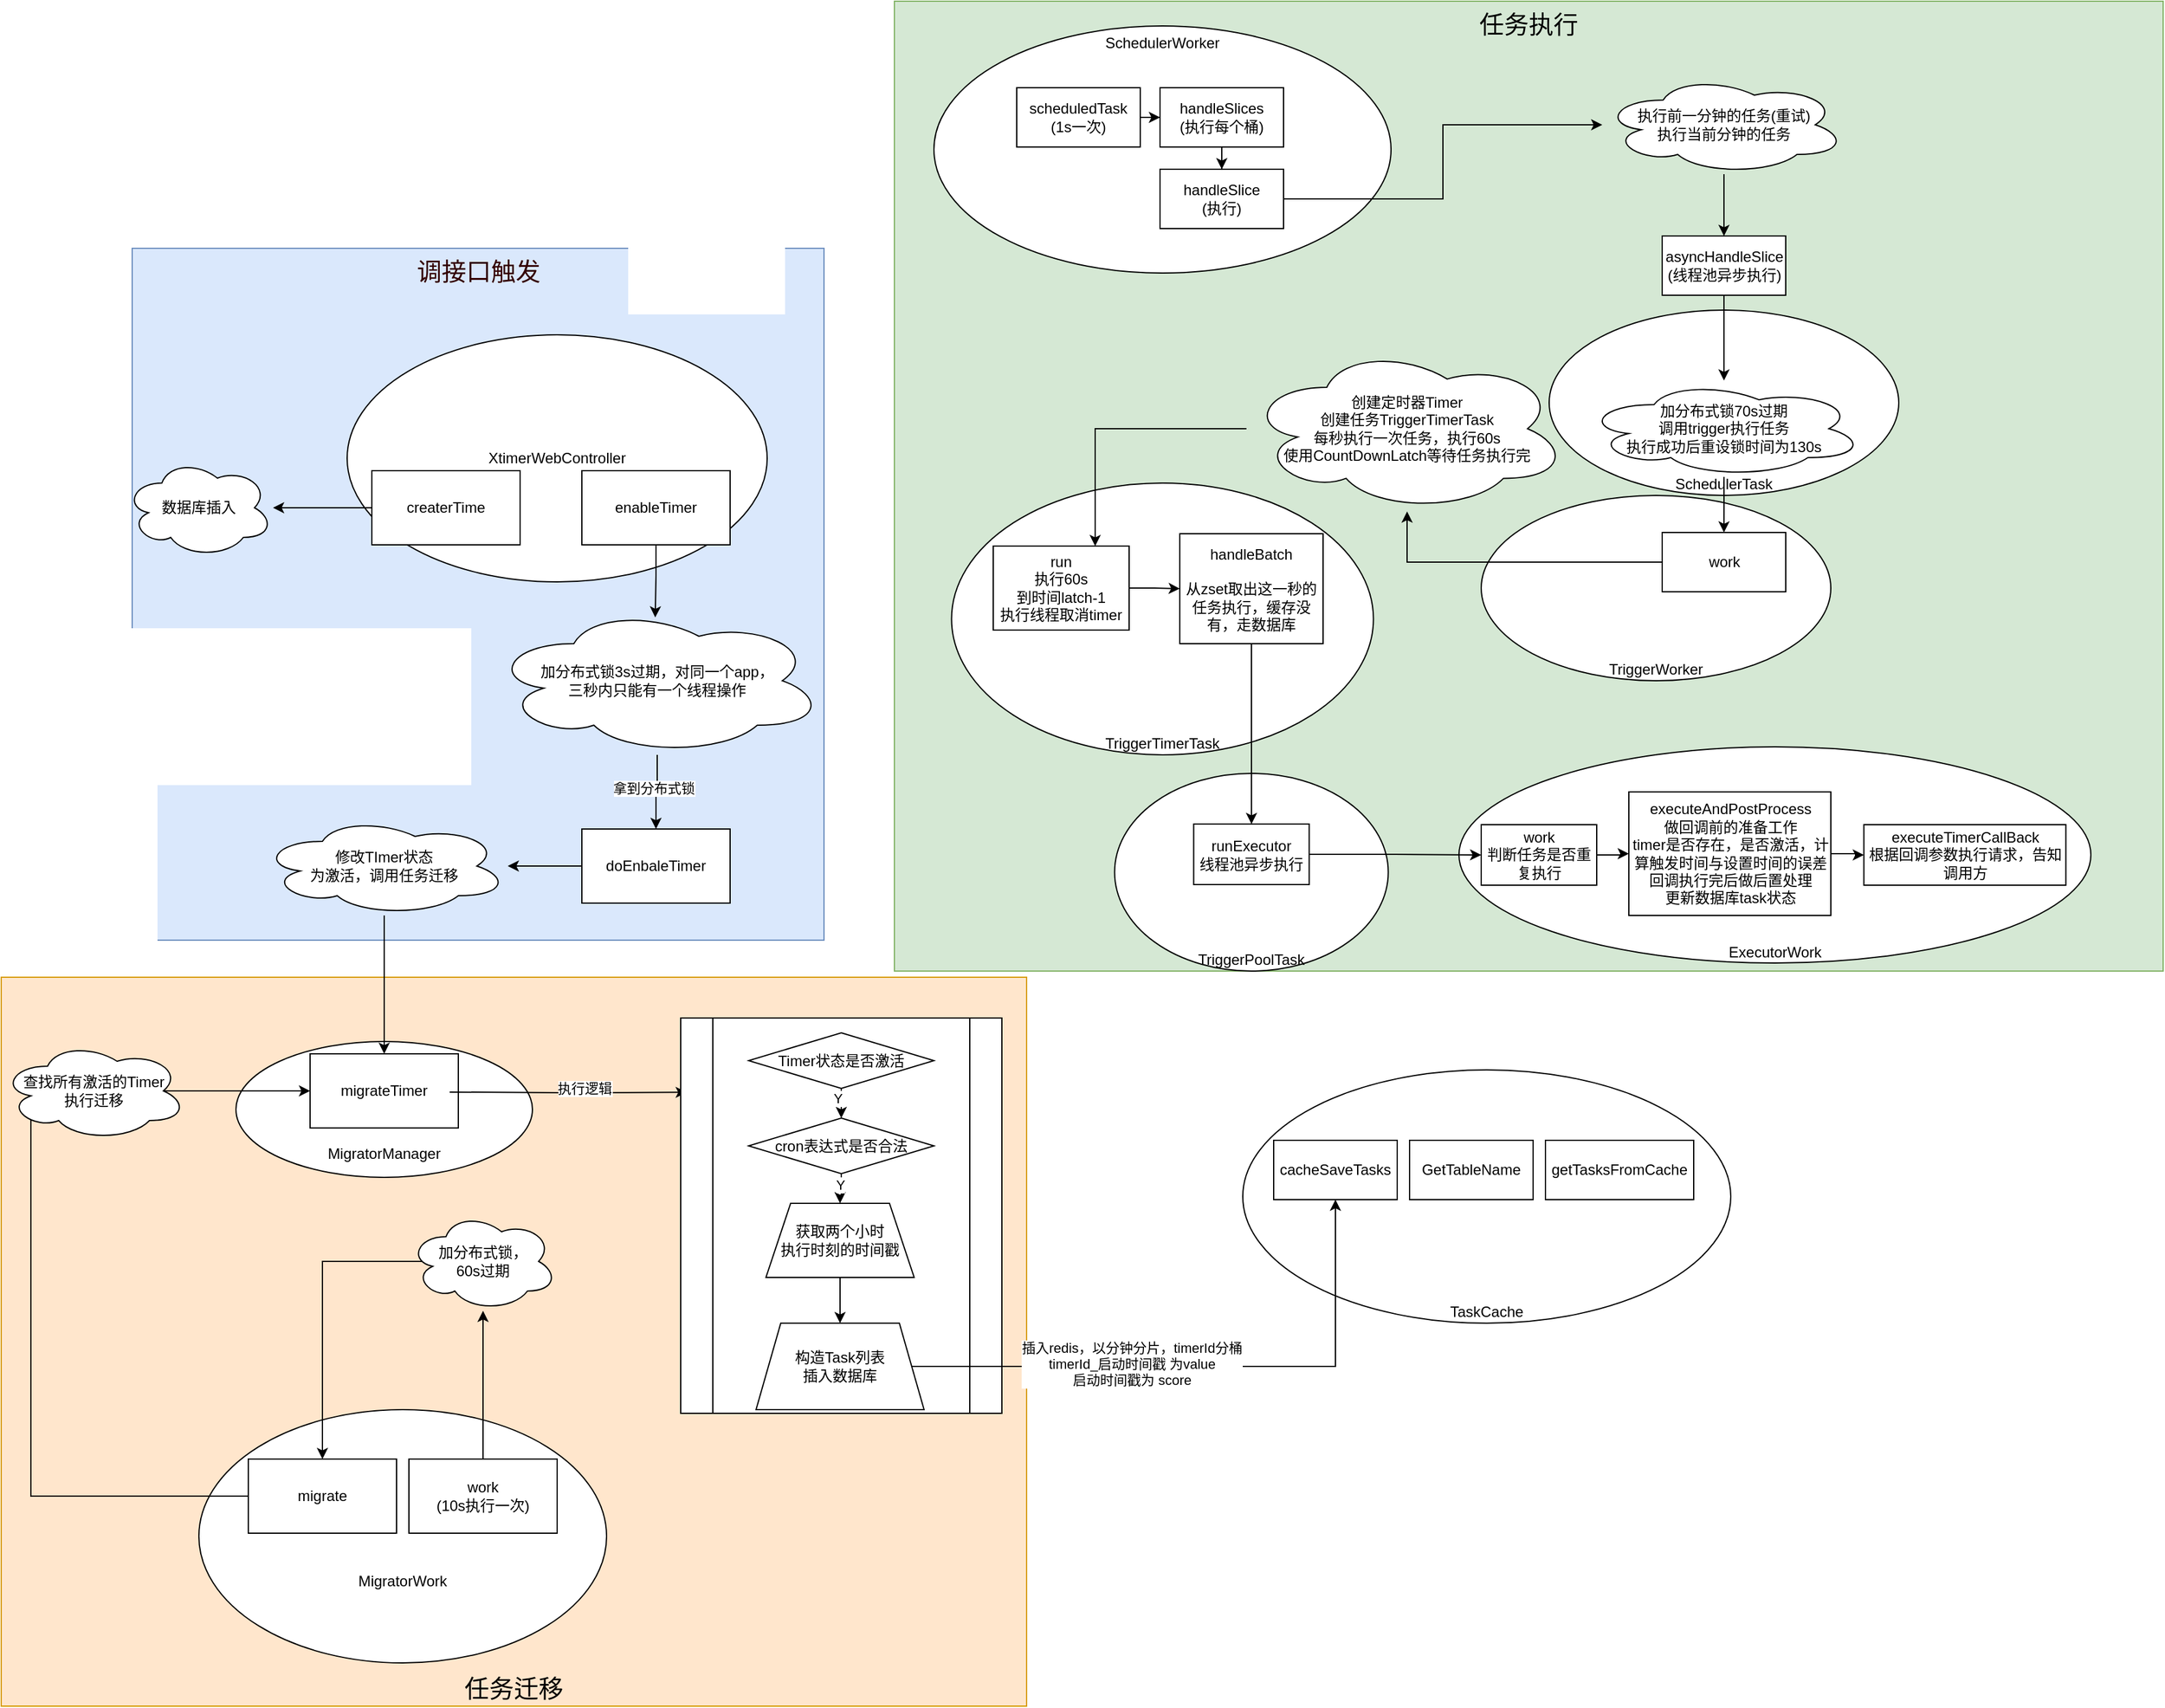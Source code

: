<mxfile version="26.1.0">
  <diagram name="第 1 页" id="JjAhJUpeRirN_-w8hsYV">
    <mxGraphModel dx="2527" dy="2123" grid="1" gridSize="10" guides="1" tooltips="1" connect="1" arrows="1" fold="1" page="1" pageScale="1" pageWidth="827" pageHeight="1169" math="0" shadow="0">
      <root>
        <mxCell id="0" />
        <mxCell id="1" parent="0" />
        <mxCell id="cCkPG6rzrQ6bPVn2WC5E-66" value="任务迁移" style="rounded=0;whiteSpace=wrap;html=1;fillColor=#ffe6cc;strokeColor=#d79b00;verticalAlign=bottom;labelPosition=center;verticalLabelPosition=middle;align=center;fontSize=20;" vertex="1" parent="1">
          <mxGeometry x="-1490" y="660" width="830" height="590" as="geometry" />
        </mxCell>
        <mxCell id="cCkPG6rzrQ6bPVn2WC5E-35" value="调接口触发" style="html=1;aspect=fixed;align=center;labelPosition=center;verticalLabelPosition=middle;verticalAlign=top;fillColor=#dae8fc;strokeColor=#6c8ebf;spacingBottom=10;labelBorderColor=none;fontSize=20;fontColor=light-dark(#330000,#6CA7FF);" vertex="1" parent="1">
          <mxGeometry x="-1384" y="70" width="560" height="560" as="geometry" />
        </mxCell>
        <mxCell id="cCkPG6rzrQ6bPVn2WC5E-31" value="XtimerWebController" style="ellipse;whiteSpace=wrap;html=1;" vertex="1" parent="1">
          <mxGeometry x="-1210" y="140" width="340" height="200" as="geometry" />
        </mxCell>
        <mxCell id="cCkPG6rzrQ6bPVn2WC5E-6" value="&lt;div&gt;&lt;br&gt;&lt;/div&gt;&lt;div&gt;&lt;br&gt;&lt;/div&gt;&lt;div&gt;&lt;br&gt;&lt;/div&gt;&lt;div&gt;&lt;br&gt;&lt;/div&gt;&lt;div&gt;&lt;br&gt;&lt;/div&gt;MigratorManager" style="ellipse;whiteSpace=wrap;html=1;" vertex="1" parent="1">
          <mxGeometry x="-1300" y="712" width="240" height="110" as="geometry" />
        </mxCell>
        <mxCell id="cCkPG6rzrQ6bPVn2WC5E-18" value="" style="edgeStyle=orthogonalEdgeStyle;rounded=0;orthogonalLoop=1;jettySize=auto;html=1;" edge="1" parent="1" source="cCkPG6rzrQ6bPVn2WC5E-7" target="cCkPG6rzrQ6bPVn2WC5E-17">
          <mxGeometry relative="1" as="geometry" />
        </mxCell>
        <mxCell id="cCkPG6rzrQ6bPVn2WC5E-22" value="" style="edgeStyle=orthogonalEdgeStyle;rounded=0;orthogonalLoop=1;jettySize=auto;html=1;entryX=0.494;entryY=0.073;entryDx=0;entryDy=0;entryPerimeter=0;" edge="1" parent="1" source="cCkPG6rzrQ6bPVn2WC5E-8" target="cCkPG6rzrQ6bPVn2WC5E-19">
          <mxGeometry relative="1" as="geometry">
            <mxPoint x="-820" y="280" as="targetPoint" />
          </mxGeometry>
        </mxCell>
        <mxCell id="cCkPG6rzrQ6bPVn2WC5E-17" value="数据库插入" style="ellipse;shape=cloud;whiteSpace=wrap;html=1;rounded=0;" vertex="1" parent="1">
          <mxGeometry x="-1390" y="240" width="120" height="80" as="geometry" />
        </mxCell>
        <mxCell id="cCkPG6rzrQ6bPVn2WC5E-24" value="" style="edgeStyle=orthogonalEdgeStyle;rounded=0;orthogonalLoop=1;jettySize=auto;html=1;" edge="1" parent="1" source="cCkPG6rzrQ6bPVn2WC5E-19" target="cCkPG6rzrQ6bPVn2WC5E-23">
          <mxGeometry relative="1" as="geometry" />
        </mxCell>
        <mxCell id="cCkPG6rzrQ6bPVn2WC5E-25" value="拿到分布式锁" style="edgeLabel;html=1;align=center;verticalAlign=middle;resizable=0;points=[];" vertex="1" connectable="0" parent="cCkPG6rzrQ6bPVn2WC5E-24">
          <mxGeometry x="-0.133" y="-3" relative="1" as="geometry">
            <mxPoint as="offset" />
          </mxGeometry>
        </mxCell>
        <mxCell id="cCkPG6rzrQ6bPVn2WC5E-19" value="加分布式锁3s过期，对同一个app，&lt;div&gt;三秒内只能有一个线程操作&lt;/div&gt;" style="ellipse;shape=cloud;whiteSpace=wrap;html=1;rounded=0;" vertex="1" parent="1">
          <mxGeometry x="-1094" y="360" width="270" height="120" as="geometry" />
        </mxCell>
        <mxCell id="cCkPG6rzrQ6bPVn2WC5E-27" value="" style="edgeStyle=orthogonalEdgeStyle;rounded=0;orthogonalLoop=1;jettySize=auto;html=1;" edge="1" parent="1" source="cCkPG6rzrQ6bPVn2WC5E-23" target="cCkPG6rzrQ6bPVn2WC5E-26">
          <mxGeometry relative="1" as="geometry" />
        </mxCell>
        <mxCell id="cCkPG6rzrQ6bPVn2WC5E-23" value="doEnbaleTimer" style="whiteSpace=wrap;html=1;rounded=0;" vertex="1" parent="1">
          <mxGeometry x="-1020" y="540" width="120" height="60" as="geometry" />
        </mxCell>
        <mxCell id="cCkPG6rzrQ6bPVn2WC5E-34" value="" style="edgeStyle=orthogonalEdgeStyle;rounded=0;orthogonalLoop=1;jettySize=auto;html=1;" edge="1" parent="1" source="cCkPG6rzrQ6bPVn2WC5E-26" target="cCkPG6rzrQ6bPVn2WC5E-32">
          <mxGeometry relative="1" as="geometry" />
        </mxCell>
        <mxCell id="cCkPG6rzrQ6bPVn2WC5E-26" value="修改TImer状态&lt;div&gt;为激活，调用任务迁移&lt;/div&gt;" style="ellipse;shape=cloud;whiteSpace=wrap;html=1;rounded=0;" vertex="1" parent="1">
          <mxGeometry x="-1280" y="530" width="200" height="80" as="geometry" />
        </mxCell>
        <mxCell id="cCkPG6rzrQ6bPVn2WC5E-7" value="createrTime" style="rounded=0;whiteSpace=wrap;html=1;" vertex="1" parent="1">
          <mxGeometry x="-1190" y="250" width="120" height="60" as="geometry" />
        </mxCell>
        <mxCell id="cCkPG6rzrQ6bPVn2WC5E-8" value="enableTimer" style="rounded=0;whiteSpace=wrap;html=1;" vertex="1" parent="1">
          <mxGeometry x="-1020" y="250" width="120" height="60" as="geometry" />
        </mxCell>
        <mxCell id="cCkPG6rzrQ6bPVn2WC5E-32" value="migrateTimer" style="rounded=0;whiteSpace=wrap;html=1;" vertex="1" parent="1">
          <mxGeometry x="-1240" y="722" width="120" height="60" as="geometry" />
        </mxCell>
        <mxCell id="cCkPG6rzrQ6bPVn2WC5E-36" value="&lt;div&gt;&lt;br&gt;&lt;/div&gt;&lt;div&gt;&lt;br&gt;&lt;/div&gt;&lt;div&gt;&lt;br&gt;&lt;/div&gt;&lt;div&gt;&lt;br&gt;&lt;/div&gt;&lt;div&gt;&lt;br&gt;&lt;/div&gt;MigratorWork" style="ellipse;whiteSpace=wrap;html=1;" vertex="1" parent="1">
          <mxGeometry x="-1330" y="1010" width="330" height="205" as="geometry" />
        </mxCell>
        <mxCell id="cCkPG6rzrQ6bPVn2WC5E-40" value="" style="edgeStyle=orthogonalEdgeStyle;rounded=0;orthogonalLoop=1;jettySize=auto;html=1;" edge="1" parent="1" source="cCkPG6rzrQ6bPVn2WC5E-38" target="cCkPG6rzrQ6bPVn2WC5E-39">
          <mxGeometry relative="1" as="geometry" />
        </mxCell>
        <mxCell id="cCkPG6rzrQ6bPVn2WC5E-38" value="work&lt;div&gt;(10s执行一次)&lt;/div&gt;" style="rounded=0;whiteSpace=wrap;html=1;" vertex="1" parent="1">
          <mxGeometry x="-1160" y="1050" width="120" height="60" as="geometry" />
        </mxCell>
        <mxCell id="cCkPG6rzrQ6bPVn2WC5E-43" value="" style="edgeStyle=orthogonalEdgeStyle;rounded=0;orthogonalLoop=1;jettySize=auto;html=1;exitX=0.875;exitY=0.5;exitDx=0;exitDy=0;exitPerimeter=0;" edge="1" parent="1" source="cCkPG6rzrQ6bPVn2WC5E-39" target="cCkPG6rzrQ6bPVn2WC5E-41">
          <mxGeometry relative="1" as="geometry">
            <mxPoint x="-1090" y="833" as="targetPoint" />
          </mxGeometry>
        </mxCell>
        <mxCell id="cCkPG6rzrQ6bPVn2WC5E-39" value="加分布式锁，&lt;div&gt;60s过期&lt;/div&gt;" style="ellipse;shape=cloud;whiteSpace=wrap;html=1;rounded=0;" vertex="1" parent="1">
          <mxGeometry x="-1160" y="850" width="120" height="80" as="geometry" />
        </mxCell>
        <mxCell id="cCkPG6rzrQ6bPVn2WC5E-45" value="" style="edgeStyle=orthogonalEdgeStyle;rounded=0;orthogonalLoop=1;jettySize=auto;html=1;entryX=0.16;entryY=0.55;entryDx=0;entryDy=0;entryPerimeter=0;" edge="1" parent="1" source="cCkPG6rzrQ6bPVn2WC5E-41" target="cCkPG6rzrQ6bPVn2WC5E-44">
          <mxGeometry relative="1" as="geometry">
            <mxPoint x="-1520" y="732" as="targetPoint" />
          </mxGeometry>
        </mxCell>
        <mxCell id="cCkPG6rzrQ6bPVn2WC5E-41" value="migrate" style="rounded=0;whiteSpace=wrap;html=1;" vertex="1" parent="1">
          <mxGeometry x="-1290" y="1050" width="120" height="60" as="geometry" />
        </mxCell>
        <mxCell id="cCkPG6rzrQ6bPVn2WC5E-46" value="" style="edgeStyle=orthogonalEdgeStyle;rounded=0;orthogonalLoop=1;jettySize=auto;html=1;exitX=0.875;exitY=0.5;exitDx=0;exitDy=0;exitPerimeter=0;" edge="1" parent="1" source="cCkPG6rzrQ6bPVn2WC5E-44" target="cCkPG6rzrQ6bPVn2WC5E-32">
          <mxGeometry relative="1" as="geometry" />
        </mxCell>
        <mxCell id="cCkPG6rzrQ6bPVn2WC5E-44" value="查找所有激活的Timer&lt;div&gt;&lt;span style=&quot;background-color: transparent; color: light-dark(rgb(0, 0, 0), rgb(255, 255, 255));&quot;&gt;执行迁移&lt;/span&gt;&lt;/div&gt;" style="ellipse;shape=cloud;whiteSpace=wrap;html=1;rounded=0;" vertex="1" parent="1">
          <mxGeometry x="-1490" y="712" width="150" height="80" as="geometry" />
        </mxCell>
        <mxCell id="cCkPG6rzrQ6bPVn2WC5E-62" value="" style="edgeStyle=orthogonalEdgeStyle;rounded=0;orthogonalLoop=1;jettySize=auto;html=1;entryX=0.019;entryY=0.188;entryDx=0;entryDy=0;entryPerimeter=0;" edge="1" parent="1" target="cCkPG6rzrQ6bPVn2WC5E-47">
          <mxGeometry relative="1" as="geometry">
            <mxPoint x="-1127.0" y="752.966" as="sourcePoint" />
            <mxPoint x="-1023.82" y="757" as="targetPoint" />
          </mxGeometry>
        </mxCell>
        <mxCell id="cCkPG6rzrQ6bPVn2WC5E-64" value="执行逻辑" style="edgeLabel;html=1;align=center;verticalAlign=middle;resizable=0;points=[];" vertex="1" connectable="0" parent="cCkPG6rzrQ6bPVn2WC5E-62">
          <mxGeometry x="0.132" y="3" relative="1" as="geometry">
            <mxPoint as="offset" />
          </mxGeometry>
        </mxCell>
        <mxCell id="cCkPG6rzrQ6bPVn2WC5E-47" value="" style="shape=process;whiteSpace=wrap;html=1;backgroundOutline=1;" vertex="1" parent="1">
          <mxGeometry x="-940" y="693" width="260" height="320" as="geometry" />
        </mxCell>
        <mxCell id="cCkPG6rzrQ6bPVn2WC5E-54" value="" style="edgeStyle=orthogonalEdgeStyle;rounded=0;orthogonalLoop=1;jettySize=auto;html=1;" edge="1" parent="1" source="cCkPG6rzrQ6bPVn2WC5E-48" target="cCkPG6rzrQ6bPVn2WC5E-53">
          <mxGeometry relative="1" as="geometry" />
        </mxCell>
        <mxCell id="cCkPG6rzrQ6bPVn2WC5E-55" value="Y" style="edgeLabel;html=1;align=center;verticalAlign=middle;resizable=0;points=[];" vertex="1" connectable="0" parent="cCkPG6rzrQ6bPVn2WC5E-54">
          <mxGeometry x="-0.716" y="-3" relative="1" as="geometry">
            <mxPoint as="offset" />
          </mxGeometry>
        </mxCell>
        <mxCell id="cCkPG6rzrQ6bPVn2WC5E-48" value="Timer状态是否激活" style="rhombus;whiteSpace=wrap;html=1;" vertex="1" parent="1">
          <mxGeometry x="-885" y="705" width="150" height="45" as="geometry" />
        </mxCell>
        <mxCell id="cCkPG6rzrQ6bPVn2WC5E-57" value="" style="edgeStyle=orthogonalEdgeStyle;rounded=0;orthogonalLoop=1;jettySize=auto;html=1;" edge="1" parent="1" source="cCkPG6rzrQ6bPVn2WC5E-53" target="cCkPG6rzrQ6bPVn2WC5E-56">
          <mxGeometry relative="1" as="geometry" />
        </mxCell>
        <mxCell id="cCkPG6rzrQ6bPVn2WC5E-58" value="Y" style="edgeLabel;html=1;align=center;verticalAlign=middle;resizable=0;points=[];" vertex="1" connectable="0" parent="cCkPG6rzrQ6bPVn2WC5E-57">
          <mxGeometry x="-0.328" y="-1" relative="1" as="geometry">
            <mxPoint as="offset" />
          </mxGeometry>
        </mxCell>
        <mxCell id="cCkPG6rzrQ6bPVn2WC5E-53" value="cron表达式是否合法" style="rhombus;whiteSpace=wrap;html=1;" vertex="1" parent="1">
          <mxGeometry x="-885" y="774" width="150" height="45" as="geometry" />
        </mxCell>
        <mxCell id="cCkPG6rzrQ6bPVn2WC5E-60" value="" style="edgeStyle=orthogonalEdgeStyle;rounded=0;orthogonalLoop=1;jettySize=auto;html=1;" edge="1" parent="1" source="cCkPG6rzrQ6bPVn2WC5E-56" target="cCkPG6rzrQ6bPVn2WC5E-59">
          <mxGeometry relative="1" as="geometry" />
        </mxCell>
        <mxCell id="cCkPG6rzrQ6bPVn2WC5E-56" value="获取两个小时&lt;div&gt;执行时刻的时间戳&lt;/div&gt;" style="shape=trapezoid;perimeter=trapezoidPerimeter;whiteSpace=wrap;html=1;fixedSize=1;" vertex="1" parent="1">
          <mxGeometry x="-871" y="843" width="120" height="60" as="geometry" />
        </mxCell>
        <mxCell id="cCkPG6rzrQ6bPVn2WC5E-59" value="构造Task列表&lt;div&gt;插入数据库&lt;/div&gt;" style="shape=trapezoid;perimeter=trapezoidPerimeter;whiteSpace=wrap;html=1;fixedSize=1;" vertex="1" parent="1">
          <mxGeometry x="-879" y="940" width="136" height="70" as="geometry" />
        </mxCell>
        <mxCell id="cCkPG6rzrQ6bPVn2WC5E-67" value="任务执行" style="rounded=0;whiteSpace=wrap;html=1;fillColor=#d5e8d4;strokeColor=#82b366;verticalAlign=top;labelPosition=center;verticalLabelPosition=middle;align=center;fontSize=20;" vertex="1" parent="1">
          <mxGeometry x="-767" y="-130" width="1027" height="785" as="geometry" />
        </mxCell>
        <mxCell id="cCkPG6rzrQ6bPVn2WC5E-68" value="SchedulerWorker" style="ellipse;whiteSpace=wrap;html=1;verticalAlign=top;" vertex="1" parent="1">
          <mxGeometry x="-735" y="-110" width="370" height="200" as="geometry" />
        </mxCell>
        <mxCell id="cCkPG6rzrQ6bPVn2WC5E-69" value="TaskCache" style="ellipse;whiteSpace=wrap;html=1;verticalAlign=bottom;" vertex="1" parent="1">
          <mxGeometry x="-485" y="735" width="395" height="205" as="geometry" />
        </mxCell>
        <mxCell id="cCkPG6rzrQ6bPVn2WC5E-70" value="cacheSaveTasks" style="rounded=0;whiteSpace=wrap;html=1;" vertex="1" parent="1">
          <mxGeometry x="-460" y="792" width="100" height="48" as="geometry" />
        </mxCell>
        <mxCell id="cCkPG6rzrQ6bPVn2WC5E-71" value="GetTableName" style="rounded=0;whiteSpace=wrap;html=1;" vertex="1" parent="1">
          <mxGeometry x="-350" y="792" width="100" height="48" as="geometry" />
        </mxCell>
        <mxCell id="cCkPG6rzrQ6bPVn2WC5E-72" value="getTasksFromCache" style="rounded=0;whiteSpace=wrap;html=1;" vertex="1" parent="1">
          <mxGeometry x="-240" y="792" width="120" height="48" as="geometry" />
        </mxCell>
        <mxCell id="cCkPG6rzrQ6bPVn2WC5E-74" value="" style="edgeStyle=orthogonalEdgeStyle;rounded=0;orthogonalLoop=1;jettySize=auto;html=1;" edge="1" parent="1" source="cCkPG6rzrQ6bPVn2WC5E-59" target="cCkPG6rzrQ6bPVn2WC5E-70">
          <mxGeometry relative="1" as="geometry">
            <mxPoint x="-653.0" y="975" as="targetPoint" />
          </mxGeometry>
        </mxCell>
        <mxCell id="cCkPG6rzrQ6bPVn2WC5E-75" value="插入redis，以分钟分片，timerId分桶&lt;div&gt;timerId_启动时间戳 为value&lt;/div&gt;&lt;div&gt;启动时间戳为 score&lt;/div&gt;" style="edgeLabel;html=1;align=center;verticalAlign=middle;resizable=0;points=[];" vertex="1" connectable="0" parent="cCkPG6rzrQ6bPVn2WC5E-74">
          <mxGeometry x="-0.258" y="2" relative="1" as="geometry">
            <mxPoint as="offset" />
          </mxGeometry>
        </mxCell>
        <mxCell id="cCkPG6rzrQ6bPVn2WC5E-80" value="" style="edgeStyle=orthogonalEdgeStyle;rounded=0;orthogonalLoop=1;jettySize=auto;html=1;" edge="1" parent="1" source="cCkPG6rzrQ6bPVn2WC5E-76" target="cCkPG6rzrQ6bPVn2WC5E-77">
          <mxGeometry relative="1" as="geometry">
            <mxPoint x="-630" y="278" as="targetPoint" />
          </mxGeometry>
        </mxCell>
        <mxCell id="cCkPG6rzrQ6bPVn2WC5E-76" value="scheduledTask&lt;div&gt;(1s一次)&lt;/div&gt;" style="rounded=0;whiteSpace=wrap;html=1;" vertex="1" parent="1">
          <mxGeometry x="-668" y="-60" width="100" height="48" as="geometry" />
        </mxCell>
        <mxCell id="cCkPG6rzrQ6bPVn2WC5E-82" value="" style="edgeStyle=orthogonalEdgeStyle;rounded=0;orthogonalLoop=1;jettySize=auto;html=1;" edge="1" parent="1" source="cCkPG6rzrQ6bPVn2WC5E-77" target="cCkPG6rzrQ6bPVn2WC5E-78">
          <mxGeometry relative="1" as="geometry">
            <mxPoint x="-520" y="278" as="targetPoint" />
          </mxGeometry>
        </mxCell>
        <mxCell id="cCkPG6rzrQ6bPVn2WC5E-77" value="handleSlices&lt;br&gt;&lt;div&gt;(执行每个桶)&lt;/div&gt;" style="rounded=0;whiteSpace=wrap;html=1;" vertex="1" parent="1">
          <mxGeometry x="-552" y="-60" width="100" height="48" as="geometry" />
        </mxCell>
        <mxCell id="cCkPG6rzrQ6bPVn2WC5E-84" value="" style="edgeStyle=orthogonalEdgeStyle;rounded=0;orthogonalLoop=1;jettySize=auto;html=1;" edge="1" parent="1" source="cCkPG6rzrQ6bPVn2WC5E-78" target="cCkPG6rzrQ6bPVn2WC5E-83">
          <mxGeometry relative="1" as="geometry" />
        </mxCell>
        <mxCell id="cCkPG6rzrQ6bPVn2WC5E-78" value="handleSlice&lt;br&gt;&lt;div&gt;(执行)&lt;/div&gt;" style="rounded=0;whiteSpace=wrap;html=1;" vertex="1" parent="1">
          <mxGeometry x="-552" y="6" width="100" height="48" as="geometry" />
        </mxCell>
        <mxCell id="cCkPG6rzrQ6bPVn2WC5E-83" value="执行前一分钟的任务(重试)&lt;div&gt;执行当前分钟的任务&lt;/div&gt;" style="ellipse;shape=cloud;whiteSpace=wrap;html=1;rounded=0;" vertex="1" parent="1">
          <mxGeometry x="-194" y="-70" width="197" height="80" as="geometry" />
        </mxCell>
        <mxCell id="cCkPG6rzrQ6bPVn2WC5E-85" value="SchedulerTask" style="ellipse;whiteSpace=wrap;html=1;verticalAlign=bottom;" vertex="1" parent="1">
          <mxGeometry x="-237" y="120" width="283" height="150" as="geometry" />
        </mxCell>
        <mxCell id="cCkPG6rzrQ6bPVn2WC5E-89" value="" style="edgeStyle=orthogonalEdgeStyle;rounded=0;orthogonalLoop=1;jettySize=auto;html=1;" edge="1" parent="1" source="cCkPG6rzrQ6bPVn2WC5E-86" target="cCkPG6rzrQ6bPVn2WC5E-88">
          <mxGeometry relative="1" as="geometry" />
        </mxCell>
        <mxCell id="cCkPG6rzrQ6bPVn2WC5E-86" value="asyncHandleSlice&lt;div&gt;(线程池异步执行)&lt;/div&gt;" style="rounded=0;whiteSpace=wrap;html=1;" vertex="1" parent="1">
          <mxGeometry x="-145.5" y="60" width="100" height="48" as="geometry" />
        </mxCell>
        <mxCell id="cCkPG6rzrQ6bPVn2WC5E-87" value="" style="edgeStyle=orthogonalEdgeStyle;rounded=0;orthogonalLoop=1;jettySize=auto;html=1;" edge="1" parent="1" source="cCkPG6rzrQ6bPVn2WC5E-83" target="cCkPG6rzrQ6bPVn2WC5E-86">
          <mxGeometry relative="1" as="geometry" />
        </mxCell>
        <mxCell id="cCkPG6rzrQ6bPVn2WC5E-88" value="加分布式锁70s过期&lt;div&gt;调用trigger执行任务&lt;/div&gt;&lt;div&gt;执行成功后重设锁时间为130s&lt;/div&gt;" style="ellipse;shape=cloud;whiteSpace=wrap;html=1;rounded=0;" vertex="1" parent="1">
          <mxGeometry x="-208.75" y="177" width="226.5" height="78" as="geometry" />
        </mxCell>
        <mxCell id="cCkPG6rzrQ6bPVn2WC5E-90" value="TriggerWorker" style="ellipse;whiteSpace=wrap;html=1;verticalAlign=bottom;" vertex="1" parent="1">
          <mxGeometry x="-292" y="270" width="283" height="150" as="geometry" />
        </mxCell>
        <mxCell id="cCkPG6rzrQ6bPVn2WC5E-95" value="" style="edgeStyle=orthogonalEdgeStyle;rounded=0;orthogonalLoop=1;jettySize=auto;html=1;" edge="1" parent="1" source="cCkPG6rzrQ6bPVn2WC5E-91" target="cCkPG6rzrQ6bPVn2WC5E-94">
          <mxGeometry relative="1" as="geometry" />
        </mxCell>
        <mxCell id="cCkPG6rzrQ6bPVn2WC5E-91" value="work" style="rounded=0;whiteSpace=wrap;html=1;" vertex="1" parent="1">
          <mxGeometry x="-145.5" y="300" width="100" height="48" as="geometry" />
        </mxCell>
        <mxCell id="cCkPG6rzrQ6bPVn2WC5E-93" value="" style="edgeStyle=orthogonalEdgeStyle;rounded=0;orthogonalLoop=1;jettySize=auto;html=1;" edge="1" parent="1" source="cCkPG6rzrQ6bPVn2WC5E-88" target="cCkPG6rzrQ6bPVn2WC5E-91">
          <mxGeometry relative="1" as="geometry">
            <mxPoint x="-296.75" y="396" as="targetPoint" />
          </mxGeometry>
        </mxCell>
        <mxCell id="cCkPG6rzrQ6bPVn2WC5E-94" value="创建定时器Timer&lt;div&gt;创建任务TriggerTimerTask&lt;/div&gt;&lt;div&gt;每秒执行一次任务，执行60s&lt;/div&gt;&lt;div&gt;使用CountDownLatch等待任务执行完&lt;/div&gt;" style="ellipse;shape=cloud;whiteSpace=wrap;html=1;rounded=0;" vertex="1" parent="1">
          <mxGeometry x="-482" y="149" width="260" height="134" as="geometry" />
        </mxCell>
        <mxCell id="cCkPG6rzrQ6bPVn2WC5E-96" value="TriggerTimerTask" style="ellipse;whiteSpace=wrap;html=1;verticalAlign=bottom;" vertex="1" parent="1">
          <mxGeometry x="-720.75" y="260" width="341.5" height="220" as="geometry" />
        </mxCell>
        <mxCell id="cCkPG6rzrQ6bPVn2WC5E-101" value="" style="edgeStyle=orthogonalEdgeStyle;rounded=0;orthogonalLoop=1;jettySize=auto;html=1;" edge="1" parent="1" source="cCkPG6rzrQ6bPVn2WC5E-99" target="cCkPG6rzrQ6bPVn2WC5E-100">
          <mxGeometry relative="1" as="geometry" />
        </mxCell>
        <mxCell id="cCkPG6rzrQ6bPVn2WC5E-99" value="run&lt;div&gt;执行60s&lt;/div&gt;&lt;div&gt;到时间latch-1&lt;/div&gt;&lt;div&gt;执行线程取消timer&lt;/div&gt;" style="rounded=0;whiteSpace=wrap;html=1;" vertex="1" parent="1">
          <mxGeometry x="-687" y="311" width="110" height="68" as="geometry" />
        </mxCell>
        <mxCell id="cCkPG6rzrQ6bPVn2WC5E-98" value="" style="edgeStyle=orthogonalEdgeStyle;rounded=0;orthogonalLoop=1;jettySize=auto;html=1;entryX=0.75;entryY=0;entryDx=0;entryDy=0;" edge="1" parent="1" source="cCkPG6rzrQ6bPVn2WC5E-94" target="cCkPG6rzrQ6bPVn2WC5E-99">
          <mxGeometry relative="1" as="geometry">
            <mxPoint x="-570.0" y="396" as="targetPoint" />
          </mxGeometry>
        </mxCell>
        <mxCell id="cCkPG6rzrQ6bPVn2WC5E-100" value="handleBatch&lt;div&gt;&lt;br&gt;&lt;/div&gt;&lt;div&gt;从zset取出这一秒的任务执行，缓存没有，走数据库&lt;/div&gt;" style="rounded=0;whiteSpace=wrap;html=1;" vertex="1" parent="1">
          <mxGeometry x="-536" y="301" width="116" height="89" as="geometry" />
        </mxCell>
        <mxCell id="cCkPG6rzrQ6bPVn2WC5E-113" value="TriggerPoolTask" style="ellipse;whiteSpace=wrap;html=1;verticalAlign=bottom;" vertex="1" parent="1">
          <mxGeometry x="-588.75" y="495" width="221.5" height="160" as="geometry" />
        </mxCell>
        <mxCell id="cCkPG6rzrQ6bPVn2WC5E-117" value="" style="edgeStyle=orthogonalEdgeStyle;rounded=0;orthogonalLoop=1;jettySize=auto;html=1;exitX=0.5;exitY=1;exitDx=0;exitDy=0;" edge="1" parent="1" source="cCkPG6rzrQ6bPVn2WC5E-100" target="cCkPG6rzrQ6bPVn2WC5E-114">
          <mxGeometry relative="1" as="geometry">
            <mxPoint x="-344.5" y="560.5" as="sourcePoint" />
          </mxGeometry>
        </mxCell>
        <mxCell id="cCkPG6rzrQ6bPVn2WC5E-114" value="runExecutor&lt;div&gt;线程池异步执行&lt;/div&gt;" style="rounded=0;whiteSpace=wrap;html=1;" vertex="1" parent="1">
          <mxGeometry x="-524.75" y="536" width="93.5" height="49" as="geometry" />
        </mxCell>
        <mxCell id="cCkPG6rzrQ6bPVn2WC5E-118" value="ExecutorWork" style="ellipse;whiteSpace=wrap;html=1;verticalAlign=bottom;" vertex="1" parent="1">
          <mxGeometry x="-310" y="473.5" width="511.5" height="175" as="geometry" />
        </mxCell>
        <mxCell id="cCkPG6rzrQ6bPVn2WC5E-119" value="work&lt;div&gt;判断任务是否重复执行&lt;/div&gt;" style="rounded=0;whiteSpace=wrap;html=1;" vertex="1" parent="1">
          <mxGeometry x="-292" y="536.5" width="93.5" height="49" as="geometry" />
        </mxCell>
        <mxCell id="cCkPG6rzrQ6bPVn2WC5E-123" value="" style="edgeStyle=orthogonalEdgeStyle;rounded=0;orthogonalLoop=1;jettySize=auto;html=1;" edge="1" parent="1" source="cCkPG6rzrQ6bPVn2WC5E-119" target="cCkPG6rzrQ6bPVn2WC5E-120">
          <mxGeometry relative="1" as="geometry" />
        </mxCell>
        <mxCell id="cCkPG6rzrQ6bPVn2WC5E-120" value="executeAndPostProcess&lt;div&gt;做回调前的准备工作&lt;/div&gt;&lt;div&gt;timer是否存在，是否激活，计算触发时间与设置时间的误差&lt;/div&gt;&lt;div&gt;回调执行完后做后置处理&lt;/div&gt;&lt;div&gt;更新数据库task状态&lt;/div&gt;" style="rounded=0;whiteSpace=wrap;html=1;" vertex="1" parent="1">
          <mxGeometry x="-172.5" y="510" width="163.5" height="100" as="geometry" />
        </mxCell>
        <mxCell id="cCkPG6rzrQ6bPVn2WC5E-122" value="" style="edgeStyle=orthogonalEdgeStyle;rounded=0;orthogonalLoop=1;jettySize=auto;html=1;" edge="1" parent="1" source="cCkPG6rzrQ6bPVn2WC5E-120" target="cCkPG6rzrQ6bPVn2WC5E-121">
          <mxGeometry relative="1" as="geometry" />
        </mxCell>
        <mxCell id="cCkPG6rzrQ6bPVn2WC5E-121" value="executeTimerCallBack&lt;div&gt;根据回调参数执行请求，告知调用方&lt;/div&gt;" style="rounded=0;whiteSpace=wrap;html=1;" vertex="1" parent="1">
          <mxGeometry x="17.75" y="536.5" width="163.5" height="49" as="geometry" />
        </mxCell>
        <mxCell id="cCkPG6rzrQ6bPVn2WC5E-126" value="" style="edgeStyle=orthogonalEdgeStyle;rounded=0;orthogonalLoop=1;jettySize=auto;html=1;" edge="1" parent="1" source="cCkPG6rzrQ6bPVn2WC5E-114" target="cCkPG6rzrQ6bPVn2WC5E-119">
          <mxGeometry relative="1" as="geometry">
            <mxPoint x="-364.5" y="560.5" as="targetPoint" />
          </mxGeometry>
        </mxCell>
      </root>
    </mxGraphModel>
  </diagram>
</mxfile>
